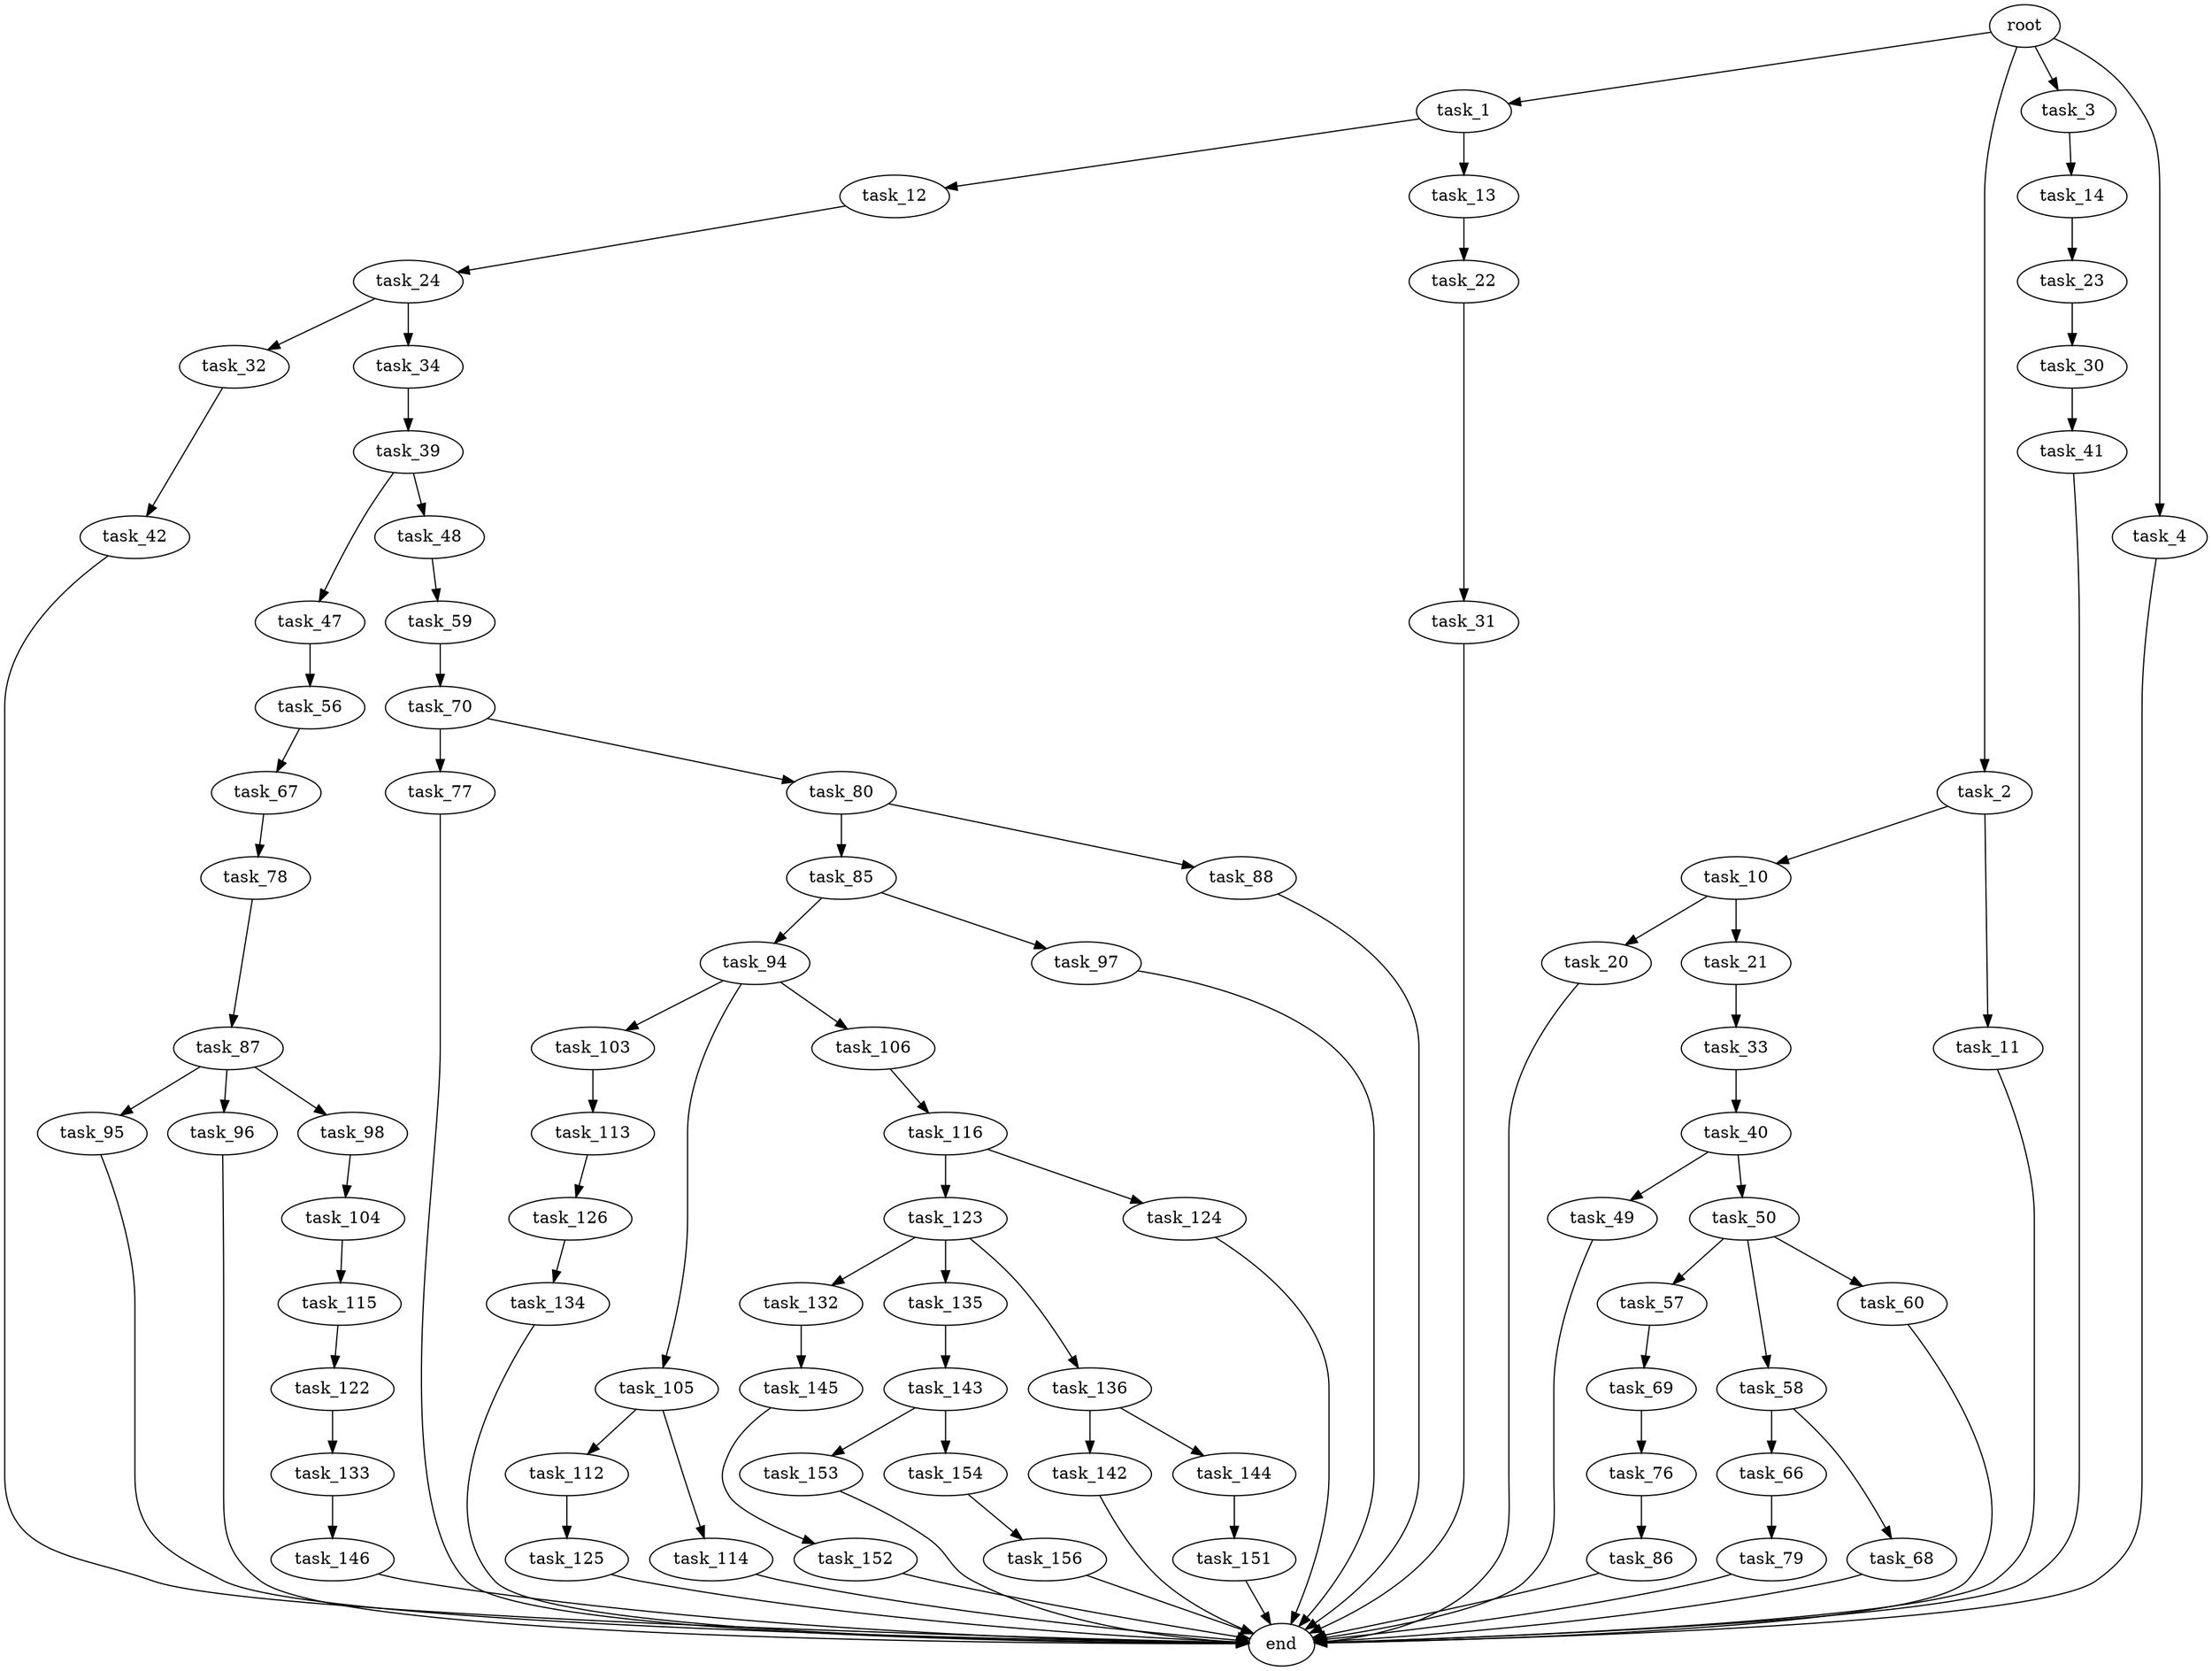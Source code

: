 digraph G {
  root [size="0.000000"];
  task_1 [size="36400658233.000000"];
  task_2 [size="239040649588.000000"];
  task_3 [size="37879356783.000000"];
  task_4 [size="176065096476.000000"];
  task_12 [size="231928233984.000000"];
  task_13 [size="1073741824000.000000"];
  task_10 [size="8589934592.000000"];
  task_11 [size="134217728000.000000"];
  task_14 [size="28991029248.000000"];
  end [size="0.000000"];
  task_20 [size="68719476736.000000"];
  task_21 [size="368293445632.000000"];
  task_24 [size="68719476736.000000"];
  task_22 [size="29310882696.000000"];
  task_23 [size="28991029248.000000"];
  task_33 [size="22276945389.000000"];
  task_31 [size="79302185493.000000"];
  task_30 [size="8589934592.000000"];
  task_32 [size="5857815962.000000"];
  task_34 [size="1003795890.000000"];
  task_41 [size="231928233984.000000"];
  task_42 [size="8589934592.000000"];
  task_40 [size="15771455997.000000"];
  task_39 [size="68719476736.000000"];
  task_47 [size="38646364620.000000"];
  task_48 [size="44458912209.000000"];
  task_49 [size="154591993031.000000"];
  task_50 [size="7475321962.000000"];
  task_56 [size="4205260260.000000"];
  task_59 [size="34012498066.000000"];
  task_57 [size="231928233984.000000"];
  task_58 [size="36864088517.000000"];
  task_60 [size="8589934592.000000"];
  task_67 [size="3900746182.000000"];
  task_69 [size="39704420084.000000"];
  task_66 [size="161061475115.000000"];
  task_68 [size="8589934592.000000"];
  task_70 [size="28991029248.000000"];
  task_79 [size="23180517197.000000"];
  task_78 [size="20688894739.000000"];
  task_76 [size="1343459931005.000000"];
  task_77 [size="642572800145.000000"];
  task_80 [size="1073741824000.000000"];
  task_86 [size="23267297578.000000"];
  task_87 [size="124115172299.000000"];
  task_85 [size="68719476736.000000"];
  task_88 [size="218576381036.000000"];
  task_94 [size="231928233984.000000"];
  task_97 [size="14274213561.000000"];
  task_95 [size="231928233984.000000"];
  task_96 [size="25955855746.000000"];
  task_98 [size="23963032850.000000"];
  task_103 [size="264925418505.000000"];
  task_105 [size="13883654296.000000"];
  task_106 [size="9464786468.000000"];
  task_104 [size="76406855475.000000"];
  task_113 [size="1135507092.000000"];
  task_115 [size="375505824397.000000"];
  task_112 [size="11183503773.000000"];
  task_114 [size="775388268.000000"];
  task_116 [size="28991029248.000000"];
  task_125 [size="9312385299.000000"];
  task_126 [size="2249670448.000000"];
  task_122 [size="914365392516.000000"];
  task_123 [size="17185597335.000000"];
  task_124 [size="28991029248.000000"];
  task_133 [size="549755813888.000000"];
  task_132 [size="28991029248.000000"];
  task_135 [size="28991029248.000000"];
  task_136 [size="368293445632.000000"];
  task_134 [size="5258435900.000000"];
  task_145 [size="3322031046.000000"];
  task_146 [size="1166178315.000000"];
  task_143 [size="1108362834751.000000"];
  task_142 [size="1073741824000.000000"];
  task_144 [size="974739795740.000000"];
  task_153 [size="6017060488.000000"];
  task_154 [size="20742313252.000000"];
  task_151 [size="231928233984.000000"];
  task_152 [size="134217728000.000000"];
  task_156 [size="33387395066.000000"];

  root -> task_1 [size="1.000000"];
  root -> task_2 [size="1.000000"];
  root -> task_3 [size="1.000000"];
  root -> task_4 [size="1.000000"];
  task_1 -> task_12 [size="75497472.000000"];
  task_1 -> task_13 [size="75497472.000000"];
  task_2 -> task_10 [size="536870912.000000"];
  task_2 -> task_11 [size="536870912.000000"];
  task_3 -> task_14 [size="75497472.000000"];
  task_4 -> end [size="1.000000"];
  task_12 -> task_24 [size="301989888.000000"];
  task_13 -> task_22 [size="838860800.000000"];
  task_10 -> task_20 [size="33554432.000000"];
  task_10 -> task_21 [size="33554432.000000"];
  task_11 -> end [size="1.000000"];
  task_14 -> task_23 [size="75497472.000000"];
  task_20 -> end [size="1.000000"];
  task_21 -> task_33 [size="411041792.000000"];
  task_24 -> task_32 [size="134217728.000000"];
  task_24 -> task_34 [size="134217728.000000"];
  task_22 -> task_31 [size="536870912.000000"];
  task_23 -> task_30 [size="75497472.000000"];
  task_33 -> task_40 [size="75497472.000000"];
  task_31 -> end [size="1.000000"];
  task_30 -> task_41 [size="33554432.000000"];
  task_32 -> task_42 [size="134217728.000000"];
  task_34 -> task_39 [size="75497472.000000"];
  task_41 -> end [size="1.000000"];
  task_42 -> end [size="1.000000"];
  task_40 -> task_49 [size="75497472.000000"];
  task_40 -> task_50 [size="75497472.000000"];
  task_39 -> task_47 [size="134217728.000000"];
  task_39 -> task_48 [size="134217728.000000"];
  task_47 -> task_56 [size="679477248.000000"];
  task_48 -> task_59 [size="838860800.000000"];
  task_49 -> end [size="1.000000"];
  task_50 -> task_57 [size="301989888.000000"];
  task_50 -> task_58 [size="301989888.000000"];
  task_50 -> task_60 [size="301989888.000000"];
  task_56 -> task_67 [size="75497472.000000"];
  task_59 -> task_70 [size="75497472.000000"];
  task_57 -> task_69 [size="301989888.000000"];
  task_58 -> task_66 [size="33554432.000000"];
  task_58 -> task_68 [size="33554432.000000"];
  task_60 -> end [size="1.000000"];
  task_67 -> task_78 [size="134217728.000000"];
  task_69 -> task_76 [size="75497472.000000"];
  task_66 -> task_79 [size="301989888.000000"];
  task_68 -> end [size="1.000000"];
  task_70 -> task_77 [size="75497472.000000"];
  task_70 -> task_80 [size="75497472.000000"];
  task_79 -> end [size="1.000000"];
  task_78 -> task_87 [size="679477248.000000"];
  task_76 -> task_86 [size="838860800.000000"];
  task_77 -> end [size="1.000000"];
  task_80 -> task_85 [size="838860800.000000"];
  task_80 -> task_88 [size="838860800.000000"];
  task_86 -> end [size="1.000000"];
  task_87 -> task_95 [size="209715200.000000"];
  task_87 -> task_96 [size="209715200.000000"];
  task_87 -> task_98 [size="209715200.000000"];
  task_85 -> task_94 [size="134217728.000000"];
  task_85 -> task_97 [size="134217728.000000"];
  task_88 -> end [size="1.000000"];
  task_94 -> task_103 [size="301989888.000000"];
  task_94 -> task_105 [size="301989888.000000"];
  task_94 -> task_106 [size="301989888.000000"];
  task_97 -> end [size="1.000000"];
  task_95 -> end [size="1.000000"];
  task_96 -> end [size="1.000000"];
  task_98 -> task_104 [size="838860800.000000"];
  task_103 -> task_113 [size="838860800.000000"];
  task_105 -> task_112 [size="411041792.000000"];
  task_105 -> task_114 [size="411041792.000000"];
  task_106 -> task_116 [size="536870912.000000"];
  task_104 -> task_115 [size="209715200.000000"];
  task_113 -> task_126 [size="33554432.000000"];
  task_115 -> task_122 [size="411041792.000000"];
  task_112 -> task_125 [size="301989888.000000"];
  task_114 -> end [size="1.000000"];
  task_116 -> task_123 [size="75497472.000000"];
  task_116 -> task_124 [size="75497472.000000"];
  task_125 -> end [size="1.000000"];
  task_126 -> task_134 [size="134217728.000000"];
  task_122 -> task_133 [size="679477248.000000"];
  task_123 -> task_132 [size="301989888.000000"];
  task_123 -> task_135 [size="301989888.000000"];
  task_123 -> task_136 [size="301989888.000000"];
  task_124 -> end [size="1.000000"];
  task_133 -> task_146 [size="536870912.000000"];
  task_132 -> task_145 [size="75497472.000000"];
  task_135 -> task_143 [size="75497472.000000"];
  task_136 -> task_142 [size="411041792.000000"];
  task_136 -> task_144 [size="411041792.000000"];
  task_134 -> end [size="1.000000"];
  task_145 -> task_152 [size="134217728.000000"];
  task_146 -> end [size="1.000000"];
  task_143 -> task_153 [size="679477248.000000"];
  task_143 -> task_154 [size="679477248.000000"];
  task_142 -> end [size="1.000000"];
  task_144 -> task_151 [size="679477248.000000"];
  task_153 -> end [size="1.000000"];
  task_154 -> task_156 [size="411041792.000000"];
  task_151 -> end [size="1.000000"];
  task_152 -> end [size="1.000000"];
  task_156 -> end [size="1.000000"];
}
